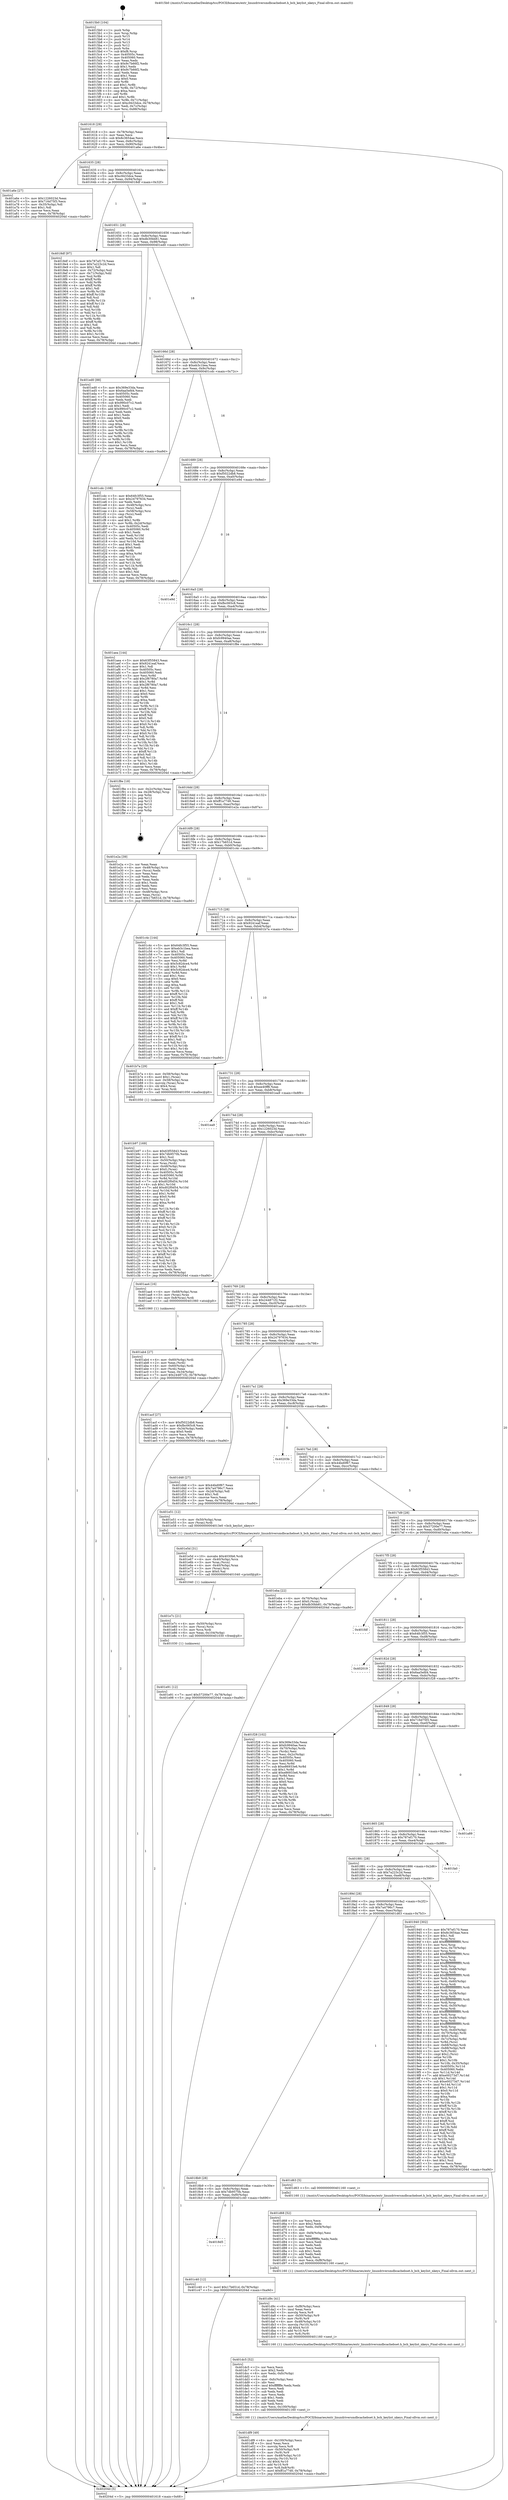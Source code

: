 digraph "0x4015b0" {
  label = "0x4015b0 (/mnt/c/Users/mathe/Desktop/tcc/POCII/binaries/extr_linuxdriversmdbcachebset.h_bch_keylist_nkeys_Final-ollvm.out::main(0))"
  labelloc = "t"
  node[shape=record]

  Entry [label="",width=0.3,height=0.3,shape=circle,fillcolor=black,style=filled]
  "0x401618" [label="{
     0x401618 [29]\l
     | [instrs]\l
     &nbsp;&nbsp;0x401618 \<+3\>: mov -0x78(%rbp),%eax\l
     &nbsp;&nbsp;0x40161b \<+2\>: mov %eax,%ecx\l
     &nbsp;&nbsp;0x40161d \<+6\>: sub $0x8c3654ae,%ecx\l
     &nbsp;&nbsp;0x401623 \<+6\>: mov %eax,-0x8c(%rbp)\l
     &nbsp;&nbsp;0x401629 \<+6\>: mov %ecx,-0x90(%rbp)\l
     &nbsp;&nbsp;0x40162f \<+6\>: je 0000000000401a6e \<main+0x4be\>\l
  }"]
  "0x401a6e" [label="{
     0x401a6e [27]\l
     | [instrs]\l
     &nbsp;&nbsp;0x401a6e \<+5\>: mov $0x1226023d,%eax\l
     &nbsp;&nbsp;0x401a73 \<+5\>: mov $0x716d75f3,%ecx\l
     &nbsp;&nbsp;0x401a78 \<+3\>: mov -0x35(%rbp),%dl\l
     &nbsp;&nbsp;0x401a7b \<+3\>: test $0x1,%dl\l
     &nbsp;&nbsp;0x401a7e \<+3\>: cmovne %ecx,%eax\l
     &nbsp;&nbsp;0x401a81 \<+3\>: mov %eax,-0x78(%rbp)\l
     &nbsp;&nbsp;0x401a84 \<+5\>: jmp 000000000040204d \<main+0xa9d\>\l
  }"]
  "0x401635" [label="{
     0x401635 [28]\l
     | [instrs]\l
     &nbsp;&nbsp;0x401635 \<+5\>: jmp 000000000040163a \<main+0x8a\>\l
     &nbsp;&nbsp;0x40163a \<+6\>: mov -0x8c(%rbp),%eax\l
     &nbsp;&nbsp;0x401640 \<+5\>: sub $0xc9433dce,%eax\l
     &nbsp;&nbsp;0x401645 \<+6\>: mov %eax,-0x94(%rbp)\l
     &nbsp;&nbsp;0x40164b \<+6\>: je 00000000004018df \<main+0x32f\>\l
  }"]
  Exit [label="",width=0.3,height=0.3,shape=circle,fillcolor=black,style=filled,peripheries=2]
  "0x4018df" [label="{
     0x4018df [97]\l
     | [instrs]\l
     &nbsp;&nbsp;0x4018df \<+5\>: mov $0x787ef170,%eax\l
     &nbsp;&nbsp;0x4018e4 \<+5\>: mov $0x7a223c2d,%ecx\l
     &nbsp;&nbsp;0x4018e9 \<+2\>: mov $0x1,%dl\l
     &nbsp;&nbsp;0x4018eb \<+4\>: mov -0x72(%rbp),%sil\l
     &nbsp;&nbsp;0x4018ef \<+4\>: mov -0x71(%rbp),%dil\l
     &nbsp;&nbsp;0x4018f3 \<+3\>: mov %sil,%r8b\l
     &nbsp;&nbsp;0x4018f6 \<+4\>: xor $0xff,%r8b\l
     &nbsp;&nbsp;0x4018fa \<+3\>: mov %dil,%r9b\l
     &nbsp;&nbsp;0x4018fd \<+4\>: xor $0xff,%r9b\l
     &nbsp;&nbsp;0x401901 \<+3\>: xor $0x1,%dl\l
     &nbsp;&nbsp;0x401904 \<+3\>: mov %r8b,%r10b\l
     &nbsp;&nbsp;0x401907 \<+4\>: and $0xff,%r10b\l
     &nbsp;&nbsp;0x40190b \<+3\>: and %dl,%sil\l
     &nbsp;&nbsp;0x40190e \<+3\>: mov %r9b,%r11b\l
     &nbsp;&nbsp;0x401911 \<+4\>: and $0xff,%r11b\l
     &nbsp;&nbsp;0x401915 \<+3\>: and %dl,%dil\l
     &nbsp;&nbsp;0x401918 \<+3\>: or %sil,%r10b\l
     &nbsp;&nbsp;0x40191b \<+3\>: or %dil,%r11b\l
     &nbsp;&nbsp;0x40191e \<+3\>: xor %r11b,%r10b\l
     &nbsp;&nbsp;0x401921 \<+3\>: or %r9b,%r8b\l
     &nbsp;&nbsp;0x401924 \<+4\>: xor $0xff,%r8b\l
     &nbsp;&nbsp;0x401928 \<+3\>: or $0x1,%dl\l
     &nbsp;&nbsp;0x40192b \<+3\>: and %dl,%r8b\l
     &nbsp;&nbsp;0x40192e \<+3\>: or %r8b,%r10b\l
     &nbsp;&nbsp;0x401931 \<+4\>: test $0x1,%r10b\l
     &nbsp;&nbsp;0x401935 \<+3\>: cmovne %ecx,%eax\l
     &nbsp;&nbsp;0x401938 \<+3\>: mov %eax,-0x78(%rbp)\l
     &nbsp;&nbsp;0x40193b \<+5\>: jmp 000000000040204d \<main+0xa9d\>\l
  }"]
  "0x401651" [label="{
     0x401651 [28]\l
     | [instrs]\l
     &nbsp;&nbsp;0x401651 \<+5\>: jmp 0000000000401656 \<main+0xa6\>\l
     &nbsp;&nbsp;0x401656 \<+6\>: mov -0x8c(%rbp),%eax\l
     &nbsp;&nbsp;0x40165c \<+5\>: sub $0xdb30bb81,%eax\l
     &nbsp;&nbsp;0x401661 \<+6\>: mov %eax,-0x98(%rbp)\l
     &nbsp;&nbsp;0x401667 \<+6\>: je 0000000000401ed0 \<main+0x920\>\l
  }"]
  "0x40204d" [label="{
     0x40204d [5]\l
     | [instrs]\l
     &nbsp;&nbsp;0x40204d \<+5\>: jmp 0000000000401618 \<main+0x68\>\l
  }"]
  "0x4015b0" [label="{
     0x4015b0 [104]\l
     | [instrs]\l
     &nbsp;&nbsp;0x4015b0 \<+1\>: push %rbp\l
     &nbsp;&nbsp;0x4015b1 \<+3\>: mov %rsp,%rbp\l
     &nbsp;&nbsp;0x4015b4 \<+2\>: push %r15\l
     &nbsp;&nbsp;0x4015b6 \<+2\>: push %r14\l
     &nbsp;&nbsp;0x4015b8 \<+2\>: push %r13\l
     &nbsp;&nbsp;0x4015ba \<+2\>: push %r12\l
     &nbsp;&nbsp;0x4015bc \<+1\>: push %rbx\l
     &nbsp;&nbsp;0x4015bd \<+7\>: sub $0xf8,%rsp\l
     &nbsp;&nbsp;0x4015c4 \<+7\>: mov 0x40505c,%eax\l
     &nbsp;&nbsp;0x4015cb \<+7\>: mov 0x405060,%ecx\l
     &nbsp;&nbsp;0x4015d2 \<+2\>: mov %eax,%edx\l
     &nbsp;&nbsp;0x4015d4 \<+6\>: sub $0x9c7b66f2,%edx\l
     &nbsp;&nbsp;0x4015da \<+3\>: sub $0x1,%edx\l
     &nbsp;&nbsp;0x4015dd \<+6\>: add $0x9c7b66f2,%edx\l
     &nbsp;&nbsp;0x4015e3 \<+3\>: imul %edx,%eax\l
     &nbsp;&nbsp;0x4015e6 \<+3\>: and $0x1,%eax\l
     &nbsp;&nbsp;0x4015e9 \<+3\>: cmp $0x0,%eax\l
     &nbsp;&nbsp;0x4015ec \<+4\>: sete %r8b\l
     &nbsp;&nbsp;0x4015f0 \<+4\>: and $0x1,%r8b\l
     &nbsp;&nbsp;0x4015f4 \<+4\>: mov %r8b,-0x72(%rbp)\l
     &nbsp;&nbsp;0x4015f8 \<+3\>: cmp $0xa,%ecx\l
     &nbsp;&nbsp;0x4015fb \<+4\>: setl %r8b\l
     &nbsp;&nbsp;0x4015ff \<+4\>: and $0x1,%r8b\l
     &nbsp;&nbsp;0x401603 \<+4\>: mov %r8b,-0x71(%rbp)\l
     &nbsp;&nbsp;0x401607 \<+7\>: movl $0xc9433dce,-0x78(%rbp)\l
     &nbsp;&nbsp;0x40160e \<+3\>: mov %edi,-0x7c(%rbp)\l
     &nbsp;&nbsp;0x401611 \<+7\>: mov %rsi,-0x88(%rbp)\l
  }"]
  "0x401e91" [label="{
     0x401e91 [12]\l
     | [instrs]\l
     &nbsp;&nbsp;0x401e91 \<+7\>: movl $0x57200e77,-0x78(%rbp)\l
     &nbsp;&nbsp;0x401e98 \<+5\>: jmp 000000000040204d \<main+0xa9d\>\l
  }"]
  "0x401ed0" [label="{
     0x401ed0 [88]\l
     | [instrs]\l
     &nbsp;&nbsp;0x401ed0 \<+5\>: mov $0x369e33da,%eax\l
     &nbsp;&nbsp;0x401ed5 \<+5\>: mov $0x6aa5efd4,%ecx\l
     &nbsp;&nbsp;0x401eda \<+7\>: mov 0x40505c,%edx\l
     &nbsp;&nbsp;0x401ee1 \<+7\>: mov 0x405060,%esi\l
     &nbsp;&nbsp;0x401ee8 \<+2\>: mov %edx,%edi\l
     &nbsp;&nbsp;0x401eea \<+6\>: sub $0x990c07c2,%edi\l
     &nbsp;&nbsp;0x401ef0 \<+3\>: sub $0x1,%edi\l
     &nbsp;&nbsp;0x401ef3 \<+6\>: add $0x990c07c2,%edi\l
     &nbsp;&nbsp;0x401ef9 \<+3\>: imul %edi,%edx\l
     &nbsp;&nbsp;0x401efc \<+3\>: and $0x1,%edx\l
     &nbsp;&nbsp;0x401eff \<+3\>: cmp $0x0,%edx\l
     &nbsp;&nbsp;0x401f02 \<+4\>: sete %r8b\l
     &nbsp;&nbsp;0x401f06 \<+3\>: cmp $0xa,%esi\l
     &nbsp;&nbsp;0x401f09 \<+4\>: setl %r9b\l
     &nbsp;&nbsp;0x401f0d \<+3\>: mov %r8b,%r10b\l
     &nbsp;&nbsp;0x401f10 \<+3\>: and %r9b,%r10b\l
     &nbsp;&nbsp;0x401f13 \<+3\>: xor %r9b,%r8b\l
     &nbsp;&nbsp;0x401f16 \<+3\>: or %r8b,%r10b\l
     &nbsp;&nbsp;0x401f19 \<+4\>: test $0x1,%r10b\l
     &nbsp;&nbsp;0x401f1d \<+3\>: cmovne %ecx,%eax\l
     &nbsp;&nbsp;0x401f20 \<+3\>: mov %eax,-0x78(%rbp)\l
     &nbsp;&nbsp;0x401f23 \<+5\>: jmp 000000000040204d \<main+0xa9d\>\l
  }"]
  "0x40166d" [label="{
     0x40166d [28]\l
     | [instrs]\l
     &nbsp;&nbsp;0x40166d \<+5\>: jmp 0000000000401672 \<main+0xc2\>\l
     &nbsp;&nbsp;0x401672 \<+6\>: mov -0x8c(%rbp),%eax\l
     &nbsp;&nbsp;0x401678 \<+5\>: sub $0xeb3c1bea,%eax\l
     &nbsp;&nbsp;0x40167d \<+6\>: mov %eax,-0x9c(%rbp)\l
     &nbsp;&nbsp;0x401683 \<+6\>: je 0000000000401cdc \<main+0x72c\>\l
  }"]
  "0x401e7c" [label="{
     0x401e7c [21]\l
     | [instrs]\l
     &nbsp;&nbsp;0x401e7c \<+4\>: mov -0x50(%rbp),%rcx\l
     &nbsp;&nbsp;0x401e80 \<+3\>: mov (%rcx),%rcx\l
     &nbsp;&nbsp;0x401e83 \<+3\>: mov %rcx,%rdi\l
     &nbsp;&nbsp;0x401e86 \<+6\>: mov %eax,-0x104(%rbp)\l
     &nbsp;&nbsp;0x401e8c \<+5\>: call 0000000000401030 \<free@plt\>\l
     | [calls]\l
     &nbsp;&nbsp;0x401030 \{1\} (unknown)\l
  }"]
  "0x401cdc" [label="{
     0x401cdc [108]\l
     | [instrs]\l
     &nbsp;&nbsp;0x401cdc \<+5\>: mov $0x64fc3f55,%eax\l
     &nbsp;&nbsp;0x401ce1 \<+5\>: mov $0x24797634,%ecx\l
     &nbsp;&nbsp;0x401ce6 \<+2\>: xor %edx,%edx\l
     &nbsp;&nbsp;0x401ce8 \<+4\>: mov -0x48(%rbp),%rsi\l
     &nbsp;&nbsp;0x401cec \<+2\>: mov (%rsi),%edi\l
     &nbsp;&nbsp;0x401cee \<+4\>: mov -0x58(%rbp),%rsi\l
     &nbsp;&nbsp;0x401cf2 \<+2\>: cmp (%rsi),%edi\l
     &nbsp;&nbsp;0x401cf4 \<+4\>: setl %r8b\l
     &nbsp;&nbsp;0x401cf8 \<+4\>: and $0x1,%r8b\l
     &nbsp;&nbsp;0x401cfc \<+4\>: mov %r8b,-0x2d(%rbp)\l
     &nbsp;&nbsp;0x401d00 \<+7\>: mov 0x40505c,%edi\l
     &nbsp;&nbsp;0x401d07 \<+8\>: mov 0x405060,%r9d\l
     &nbsp;&nbsp;0x401d0f \<+3\>: sub $0x1,%edx\l
     &nbsp;&nbsp;0x401d12 \<+3\>: mov %edi,%r10d\l
     &nbsp;&nbsp;0x401d15 \<+3\>: add %edx,%r10d\l
     &nbsp;&nbsp;0x401d18 \<+4\>: imul %r10d,%edi\l
     &nbsp;&nbsp;0x401d1c \<+3\>: and $0x1,%edi\l
     &nbsp;&nbsp;0x401d1f \<+3\>: cmp $0x0,%edi\l
     &nbsp;&nbsp;0x401d22 \<+4\>: sete %r8b\l
     &nbsp;&nbsp;0x401d26 \<+4\>: cmp $0xa,%r9d\l
     &nbsp;&nbsp;0x401d2a \<+4\>: setl %r11b\l
     &nbsp;&nbsp;0x401d2e \<+3\>: mov %r8b,%bl\l
     &nbsp;&nbsp;0x401d31 \<+3\>: and %r11b,%bl\l
     &nbsp;&nbsp;0x401d34 \<+3\>: xor %r11b,%r8b\l
     &nbsp;&nbsp;0x401d37 \<+3\>: or %r8b,%bl\l
     &nbsp;&nbsp;0x401d3a \<+3\>: test $0x1,%bl\l
     &nbsp;&nbsp;0x401d3d \<+3\>: cmovne %ecx,%eax\l
     &nbsp;&nbsp;0x401d40 \<+3\>: mov %eax,-0x78(%rbp)\l
     &nbsp;&nbsp;0x401d43 \<+5\>: jmp 000000000040204d \<main+0xa9d\>\l
  }"]
  "0x401689" [label="{
     0x401689 [28]\l
     | [instrs]\l
     &nbsp;&nbsp;0x401689 \<+5\>: jmp 000000000040168e \<main+0xde\>\l
     &nbsp;&nbsp;0x40168e \<+6\>: mov -0x8c(%rbp),%eax\l
     &nbsp;&nbsp;0x401694 \<+5\>: sub $0xf5022db8,%eax\l
     &nbsp;&nbsp;0x401699 \<+6\>: mov %eax,-0xa0(%rbp)\l
     &nbsp;&nbsp;0x40169f \<+6\>: je 0000000000401e9d \<main+0x8ed\>\l
  }"]
  "0x401e5d" [label="{
     0x401e5d [31]\l
     | [instrs]\l
     &nbsp;&nbsp;0x401e5d \<+10\>: movabs $0x4030b6,%rdi\l
     &nbsp;&nbsp;0x401e67 \<+4\>: mov -0x40(%rbp),%rcx\l
     &nbsp;&nbsp;0x401e6b \<+3\>: mov %rax,(%rcx)\l
     &nbsp;&nbsp;0x401e6e \<+4\>: mov -0x40(%rbp),%rax\l
     &nbsp;&nbsp;0x401e72 \<+3\>: mov (%rax),%rsi\l
     &nbsp;&nbsp;0x401e75 \<+2\>: mov $0x0,%al\l
     &nbsp;&nbsp;0x401e77 \<+5\>: call 0000000000401040 \<printf@plt\>\l
     | [calls]\l
     &nbsp;&nbsp;0x401040 \{1\} (unknown)\l
  }"]
  "0x401e9d" [label="{
     0x401e9d\l
  }", style=dashed]
  "0x4016a5" [label="{
     0x4016a5 [28]\l
     | [instrs]\l
     &nbsp;&nbsp;0x4016a5 \<+5\>: jmp 00000000004016aa \<main+0xfa\>\l
     &nbsp;&nbsp;0x4016aa \<+6\>: mov -0x8c(%rbp),%eax\l
     &nbsp;&nbsp;0x4016b0 \<+5\>: sub $0xfbc065c8,%eax\l
     &nbsp;&nbsp;0x4016b5 \<+6\>: mov %eax,-0xa4(%rbp)\l
     &nbsp;&nbsp;0x4016bb \<+6\>: je 0000000000401aea \<main+0x53a\>\l
  }"]
  "0x401df9" [label="{
     0x401df9 [49]\l
     | [instrs]\l
     &nbsp;&nbsp;0x401df9 \<+6\>: mov -0x100(%rbp),%ecx\l
     &nbsp;&nbsp;0x401dff \<+3\>: imul %eax,%ecx\l
     &nbsp;&nbsp;0x401e02 \<+3\>: movslq %ecx,%r8\l
     &nbsp;&nbsp;0x401e05 \<+4\>: mov -0x50(%rbp),%r9\l
     &nbsp;&nbsp;0x401e09 \<+3\>: mov (%r9),%r9\l
     &nbsp;&nbsp;0x401e0c \<+4\>: mov -0x48(%rbp),%r10\l
     &nbsp;&nbsp;0x401e10 \<+3\>: movslq (%r10),%r10\l
     &nbsp;&nbsp;0x401e13 \<+4\>: shl $0x4,%r10\l
     &nbsp;&nbsp;0x401e17 \<+3\>: add %r10,%r9\l
     &nbsp;&nbsp;0x401e1a \<+4\>: mov %r8,0x8(%r9)\l
     &nbsp;&nbsp;0x401e1e \<+7\>: movl $0xff1a77d0,-0x78(%rbp)\l
     &nbsp;&nbsp;0x401e25 \<+5\>: jmp 000000000040204d \<main+0xa9d\>\l
  }"]
  "0x401aea" [label="{
     0x401aea [144]\l
     | [instrs]\l
     &nbsp;&nbsp;0x401aea \<+5\>: mov $0x63f55843,%eax\l
     &nbsp;&nbsp;0x401aef \<+5\>: mov $0x9241eaf,%ecx\l
     &nbsp;&nbsp;0x401af4 \<+2\>: mov $0x1,%dl\l
     &nbsp;&nbsp;0x401af6 \<+7\>: mov 0x40505c,%esi\l
     &nbsp;&nbsp;0x401afd \<+7\>: mov 0x405060,%edi\l
     &nbsp;&nbsp;0x401b04 \<+3\>: mov %esi,%r8d\l
     &nbsp;&nbsp;0x401b07 \<+7\>: add $0x2f6780a7,%r8d\l
     &nbsp;&nbsp;0x401b0e \<+4\>: sub $0x1,%r8d\l
     &nbsp;&nbsp;0x401b12 \<+7\>: sub $0x2f6780a7,%r8d\l
     &nbsp;&nbsp;0x401b19 \<+4\>: imul %r8d,%esi\l
     &nbsp;&nbsp;0x401b1d \<+3\>: and $0x1,%esi\l
     &nbsp;&nbsp;0x401b20 \<+3\>: cmp $0x0,%esi\l
     &nbsp;&nbsp;0x401b23 \<+4\>: sete %r9b\l
     &nbsp;&nbsp;0x401b27 \<+3\>: cmp $0xa,%edi\l
     &nbsp;&nbsp;0x401b2a \<+4\>: setl %r10b\l
     &nbsp;&nbsp;0x401b2e \<+3\>: mov %r9b,%r11b\l
     &nbsp;&nbsp;0x401b31 \<+4\>: xor $0xff,%r11b\l
     &nbsp;&nbsp;0x401b35 \<+3\>: mov %r10b,%bl\l
     &nbsp;&nbsp;0x401b38 \<+3\>: xor $0xff,%bl\l
     &nbsp;&nbsp;0x401b3b \<+3\>: xor $0x0,%dl\l
     &nbsp;&nbsp;0x401b3e \<+3\>: mov %r11b,%r14b\l
     &nbsp;&nbsp;0x401b41 \<+4\>: and $0x0,%r14b\l
     &nbsp;&nbsp;0x401b45 \<+3\>: and %dl,%r9b\l
     &nbsp;&nbsp;0x401b48 \<+3\>: mov %bl,%r15b\l
     &nbsp;&nbsp;0x401b4b \<+4\>: and $0x0,%r15b\l
     &nbsp;&nbsp;0x401b4f \<+3\>: and %dl,%r10b\l
     &nbsp;&nbsp;0x401b52 \<+3\>: or %r9b,%r14b\l
     &nbsp;&nbsp;0x401b55 \<+3\>: or %r10b,%r15b\l
     &nbsp;&nbsp;0x401b58 \<+3\>: xor %r15b,%r14b\l
     &nbsp;&nbsp;0x401b5b \<+3\>: or %bl,%r11b\l
     &nbsp;&nbsp;0x401b5e \<+4\>: xor $0xff,%r11b\l
     &nbsp;&nbsp;0x401b62 \<+3\>: or $0x0,%dl\l
     &nbsp;&nbsp;0x401b65 \<+3\>: and %dl,%r11b\l
     &nbsp;&nbsp;0x401b68 \<+3\>: or %r11b,%r14b\l
     &nbsp;&nbsp;0x401b6b \<+4\>: test $0x1,%r14b\l
     &nbsp;&nbsp;0x401b6f \<+3\>: cmovne %ecx,%eax\l
     &nbsp;&nbsp;0x401b72 \<+3\>: mov %eax,-0x78(%rbp)\l
     &nbsp;&nbsp;0x401b75 \<+5\>: jmp 000000000040204d \<main+0xa9d\>\l
  }"]
  "0x4016c1" [label="{
     0x4016c1 [28]\l
     | [instrs]\l
     &nbsp;&nbsp;0x4016c1 \<+5\>: jmp 00000000004016c6 \<main+0x116\>\l
     &nbsp;&nbsp;0x4016c6 \<+6\>: mov -0x8c(%rbp),%eax\l
     &nbsp;&nbsp;0x4016cc \<+5\>: sub $0xfc9940ae,%eax\l
     &nbsp;&nbsp;0x4016d1 \<+6\>: mov %eax,-0xa8(%rbp)\l
     &nbsp;&nbsp;0x4016d7 \<+6\>: je 0000000000401f8e \<main+0x9de\>\l
  }"]
  "0x401dc5" [label="{
     0x401dc5 [52]\l
     | [instrs]\l
     &nbsp;&nbsp;0x401dc5 \<+2\>: xor %ecx,%ecx\l
     &nbsp;&nbsp;0x401dc7 \<+5\>: mov $0x2,%edx\l
     &nbsp;&nbsp;0x401dcc \<+6\>: mov %edx,-0xfc(%rbp)\l
     &nbsp;&nbsp;0x401dd2 \<+1\>: cltd\l
     &nbsp;&nbsp;0x401dd3 \<+6\>: mov -0xfc(%rbp),%esi\l
     &nbsp;&nbsp;0x401dd9 \<+2\>: idiv %esi\l
     &nbsp;&nbsp;0x401ddb \<+6\>: imul $0xfffffffe,%edx,%edx\l
     &nbsp;&nbsp;0x401de1 \<+2\>: mov %ecx,%edi\l
     &nbsp;&nbsp;0x401de3 \<+2\>: sub %edx,%edi\l
     &nbsp;&nbsp;0x401de5 \<+2\>: mov %ecx,%edx\l
     &nbsp;&nbsp;0x401de7 \<+3\>: sub $0x1,%edx\l
     &nbsp;&nbsp;0x401dea \<+2\>: add %edx,%edi\l
     &nbsp;&nbsp;0x401dec \<+2\>: sub %edi,%ecx\l
     &nbsp;&nbsp;0x401dee \<+6\>: mov %ecx,-0x100(%rbp)\l
     &nbsp;&nbsp;0x401df4 \<+5\>: call 0000000000401160 \<next_i\>\l
     | [calls]\l
     &nbsp;&nbsp;0x401160 \{1\} (/mnt/c/Users/mathe/Desktop/tcc/POCII/binaries/extr_linuxdriversmdbcachebset.h_bch_keylist_nkeys_Final-ollvm.out::next_i)\l
  }"]
  "0x401f8e" [label="{
     0x401f8e [18]\l
     | [instrs]\l
     &nbsp;&nbsp;0x401f8e \<+3\>: mov -0x2c(%rbp),%eax\l
     &nbsp;&nbsp;0x401f91 \<+4\>: lea -0x28(%rbp),%rsp\l
     &nbsp;&nbsp;0x401f95 \<+1\>: pop %rbx\l
     &nbsp;&nbsp;0x401f96 \<+2\>: pop %r12\l
     &nbsp;&nbsp;0x401f98 \<+2\>: pop %r13\l
     &nbsp;&nbsp;0x401f9a \<+2\>: pop %r14\l
     &nbsp;&nbsp;0x401f9c \<+2\>: pop %r15\l
     &nbsp;&nbsp;0x401f9e \<+1\>: pop %rbp\l
     &nbsp;&nbsp;0x401f9f \<+1\>: ret\l
  }"]
  "0x4016dd" [label="{
     0x4016dd [28]\l
     | [instrs]\l
     &nbsp;&nbsp;0x4016dd \<+5\>: jmp 00000000004016e2 \<main+0x132\>\l
     &nbsp;&nbsp;0x4016e2 \<+6\>: mov -0x8c(%rbp),%eax\l
     &nbsp;&nbsp;0x4016e8 \<+5\>: sub $0xff1a77d0,%eax\l
     &nbsp;&nbsp;0x4016ed \<+6\>: mov %eax,-0xac(%rbp)\l
     &nbsp;&nbsp;0x4016f3 \<+6\>: je 0000000000401e2a \<main+0x87a\>\l
  }"]
  "0x401d9c" [label="{
     0x401d9c [41]\l
     | [instrs]\l
     &nbsp;&nbsp;0x401d9c \<+6\>: mov -0xf8(%rbp),%ecx\l
     &nbsp;&nbsp;0x401da2 \<+3\>: imul %eax,%ecx\l
     &nbsp;&nbsp;0x401da5 \<+3\>: movslq %ecx,%r8\l
     &nbsp;&nbsp;0x401da8 \<+4\>: mov -0x50(%rbp),%r9\l
     &nbsp;&nbsp;0x401dac \<+3\>: mov (%r9),%r9\l
     &nbsp;&nbsp;0x401daf \<+4\>: mov -0x48(%rbp),%r10\l
     &nbsp;&nbsp;0x401db3 \<+3\>: movslq (%r10),%r10\l
     &nbsp;&nbsp;0x401db6 \<+4\>: shl $0x4,%r10\l
     &nbsp;&nbsp;0x401dba \<+3\>: add %r10,%r9\l
     &nbsp;&nbsp;0x401dbd \<+3\>: mov %r8,(%r9)\l
     &nbsp;&nbsp;0x401dc0 \<+5\>: call 0000000000401160 \<next_i\>\l
     | [calls]\l
     &nbsp;&nbsp;0x401160 \{1\} (/mnt/c/Users/mathe/Desktop/tcc/POCII/binaries/extr_linuxdriversmdbcachebset.h_bch_keylist_nkeys_Final-ollvm.out::next_i)\l
  }"]
  "0x401e2a" [label="{
     0x401e2a [39]\l
     | [instrs]\l
     &nbsp;&nbsp;0x401e2a \<+2\>: xor %eax,%eax\l
     &nbsp;&nbsp;0x401e2c \<+4\>: mov -0x48(%rbp),%rcx\l
     &nbsp;&nbsp;0x401e30 \<+2\>: mov (%rcx),%edx\l
     &nbsp;&nbsp;0x401e32 \<+2\>: mov %eax,%esi\l
     &nbsp;&nbsp;0x401e34 \<+2\>: sub %edx,%esi\l
     &nbsp;&nbsp;0x401e36 \<+2\>: mov %eax,%edx\l
     &nbsp;&nbsp;0x401e38 \<+3\>: sub $0x1,%edx\l
     &nbsp;&nbsp;0x401e3b \<+2\>: add %edx,%esi\l
     &nbsp;&nbsp;0x401e3d \<+2\>: sub %esi,%eax\l
     &nbsp;&nbsp;0x401e3f \<+4\>: mov -0x48(%rbp),%rcx\l
     &nbsp;&nbsp;0x401e43 \<+2\>: mov %eax,(%rcx)\l
     &nbsp;&nbsp;0x401e45 \<+7\>: movl $0x17b651d,-0x78(%rbp)\l
     &nbsp;&nbsp;0x401e4c \<+5\>: jmp 000000000040204d \<main+0xa9d\>\l
  }"]
  "0x4016f9" [label="{
     0x4016f9 [28]\l
     | [instrs]\l
     &nbsp;&nbsp;0x4016f9 \<+5\>: jmp 00000000004016fe \<main+0x14e\>\l
     &nbsp;&nbsp;0x4016fe \<+6\>: mov -0x8c(%rbp),%eax\l
     &nbsp;&nbsp;0x401704 \<+5\>: sub $0x17b651d,%eax\l
     &nbsp;&nbsp;0x401709 \<+6\>: mov %eax,-0xb0(%rbp)\l
     &nbsp;&nbsp;0x40170f \<+6\>: je 0000000000401c4c \<main+0x69c\>\l
  }"]
  "0x401d68" [label="{
     0x401d68 [52]\l
     | [instrs]\l
     &nbsp;&nbsp;0x401d68 \<+2\>: xor %ecx,%ecx\l
     &nbsp;&nbsp;0x401d6a \<+5\>: mov $0x2,%edx\l
     &nbsp;&nbsp;0x401d6f \<+6\>: mov %edx,-0xf4(%rbp)\l
     &nbsp;&nbsp;0x401d75 \<+1\>: cltd\l
     &nbsp;&nbsp;0x401d76 \<+6\>: mov -0xf4(%rbp),%esi\l
     &nbsp;&nbsp;0x401d7c \<+2\>: idiv %esi\l
     &nbsp;&nbsp;0x401d7e \<+6\>: imul $0xfffffffe,%edx,%edx\l
     &nbsp;&nbsp;0x401d84 \<+2\>: mov %ecx,%edi\l
     &nbsp;&nbsp;0x401d86 \<+2\>: sub %edx,%edi\l
     &nbsp;&nbsp;0x401d88 \<+2\>: mov %ecx,%edx\l
     &nbsp;&nbsp;0x401d8a \<+3\>: sub $0x1,%edx\l
     &nbsp;&nbsp;0x401d8d \<+2\>: add %edx,%edi\l
     &nbsp;&nbsp;0x401d8f \<+2\>: sub %edi,%ecx\l
     &nbsp;&nbsp;0x401d91 \<+6\>: mov %ecx,-0xf8(%rbp)\l
     &nbsp;&nbsp;0x401d97 \<+5\>: call 0000000000401160 \<next_i\>\l
     | [calls]\l
     &nbsp;&nbsp;0x401160 \{1\} (/mnt/c/Users/mathe/Desktop/tcc/POCII/binaries/extr_linuxdriversmdbcachebset.h_bch_keylist_nkeys_Final-ollvm.out::next_i)\l
  }"]
  "0x401c4c" [label="{
     0x401c4c [144]\l
     | [instrs]\l
     &nbsp;&nbsp;0x401c4c \<+5\>: mov $0x64fc3f55,%eax\l
     &nbsp;&nbsp;0x401c51 \<+5\>: mov $0xeb3c1bea,%ecx\l
     &nbsp;&nbsp;0x401c56 \<+2\>: mov $0x1,%dl\l
     &nbsp;&nbsp;0x401c58 \<+7\>: mov 0x40505c,%esi\l
     &nbsp;&nbsp;0x401c5f \<+7\>: mov 0x405060,%edi\l
     &nbsp;&nbsp;0x401c66 \<+3\>: mov %esi,%r8d\l
     &nbsp;&nbsp;0x401c69 \<+7\>: sub $0x5c82dce4,%r8d\l
     &nbsp;&nbsp;0x401c70 \<+4\>: sub $0x1,%r8d\l
     &nbsp;&nbsp;0x401c74 \<+7\>: add $0x5c82dce4,%r8d\l
     &nbsp;&nbsp;0x401c7b \<+4\>: imul %r8d,%esi\l
     &nbsp;&nbsp;0x401c7f \<+3\>: and $0x1,%esi\l
     &nbsp;&nbsp;0x401c82 \<+3\>: cmp $0x0,%esi\l
     &nbsp;&nbsp;0x401c85 \<+4\>: sete %r9b\l
     &nbsp;&nbsp;0x401c89 \<+3\>: cmp $0xa,%edi\l
     &nbsp;&nbsp;0x401c8c \<+4\>: setl %r10b\l
     &nbsp;&nbsp;0x401c90 \<+3\>: mov %r9b,%r11b\l
     &nbsp;&nbsp;0x401c93 \<+4\>: xor $0xff,%r11b\l
     &nbsp;&nbsp;0x401c97 \<+3\>: mov %r10b,%bl\l
     &nbsp;&nbsp;0x401c9a \<+3\>: xor $0xff,%bl\l
     &nbsp;&nbsp;0x401c9d \<+3\>: xor $0x1,%dl\l
     &nbsp;&nbsp;0x401ca0 \<+3\>: mov %r11b,%r14b\l
     &nbsp;&nbsp;0x401ca3 \<+4\>: and $0xff,%r14b\l
     &nbsp;&nbsp;0x401ca7 \<+3\>: and %dl,%r9b\l
     &nbsp;&nbsp;0x401caa \<+3\>: mov %bl,%r15b\l
     &nbsp;&nbsp;0x401cad \<+4\>: and $0xff,%r15b\l
     &nbsp;&nbsp;0x401cb1 \<+3\>: and %dl,%r10b\l
     &nbsp;&nbsp;0x401cb4 \<+3\>: or %r9b,%r14b\l
     &nbsp;&nbsp;0x401cb7 \<+3\>: or %r10b,%r15b\l
     &nbsp;&nbsp;0x401cba \<+3\>: xor %r15b,%r14b\l
     &nbsp;&nbsp;0x401cbd \<+3\>: or %bl,%r11b\l
     &nbsp;&nbsp;0x401cc0 \<+4\>: xor $0xff,%r11b\l
     &nbsp;&nbsp;0x401cc4 \<+3\>: or $0x1,%dl\l
     &nbsp;&nbsp;0x401cc7 \<+3\>: and %dl,%r11b\l
     &nbsp;&nbsp;0x401cca \<+3\>: or %r11b,%r14b\l
     &nbsp;&nbsp;0x401ccd \<+4\>: test $0x1,%r14b\l
     &nbsp;&nbsp;0x401cd1 \<+3\>: cmovne %ecx,%eax\l
     &nbsp;&nbsp;0x401cd4 \<+3\>: mov %eax,-0x78(%rbp)\l
     &nbsp;&nbsp;0x401cd7 \<+5\>: jmp 000000000040204d \<main+0xa9d\>\l
  }"]
  "0x401715" [label="{
     0x401715 [28]\l
     | [instrs]\l
     &nbsp;&nbsp;0x401715 \<+5\>: jmp 000000000040171a \<main+0x16a\>\l
     &nbsp;&nbsp;0x40171a \<+6\>: mov -0x8c(%rbp),%eax\l
     &nbsp;&nbsp;0x401720 \<+5\>: sub $0x9241eaf,%eax\l
     &nbsp;&nbsp;0x401725 \<+6\>: mov %eax,-0xb4(%rbp)\l
     &nbsp;&nbsp;0x40172b \<+6\>: je 0000000000401b7a \<main+0x5ca\>\l
  }"]
  "0x4018d5" [label="{
     0x4018d5\l
  }", style=dashed]
  "0x401b7a" [label="{
     0x401b7a [29]\l
     | [instrs]\l
     &nbsp;&nbsp;0x401b7a \<+4\>: mov -0x58(%rbp),%rax\l
     &nbsp;&nbsp;0x401b7e \<+6\>: movl $0x1,(%rax)\l
     &nbsp;&nbsp;0x401b84 \<+4\>: mov -0x58(%rbp),%rax\l
     &nbsp;&nbsp;0x401b88 \<+3\>: movslq (%rax),%rax\l
     &nbsp;&nbsp;0x401b8b \<+4\>: shl $0x4,%rax\l
     &nbsp;&nbsp;0x401b8f \<+3\>: mov %rax,%rdi\l
     &nbsp;&nbsp;0x401b92 \<+5\>: call 0000000000401050 \<malloc@plt\>\l
     | [calls]\l
     &nbsp;&nbsp;0x401050 \{1\} (unknown)\l
  }"]
  "0x401731" [label="{
     0x401731 [28]\l
     | [instrs]\l
     &nbsp;&nbsp;0x401731 \<+5\>: jmp 0000000000401736 \<main+0x186\>\l
     &nbsp;&nbsp;0x401736 \<+6\>: mov -0x8c(%rbp),%eax\l
     &nbsp;&nbsp;0x40173c \<+5\>: sub $0xee40ff8,%eax\l
     &nbsp;&nbsp;0x401741 \<+6\>: mov %eax,-0xb8(%rbp)\l
     &nbsp;&nbsp;0x401747 \<+6\>: je 0000000000401ea9 \<main+0x8f9\>\l
  }"]
  "0x401c40" [label="{
     0x401c40 [12]\l
     | [instrs]\l
     &nbsp;&nbsp;0x401c40 \<+7\>: movl $0x17b651d,-0x78(%rbp)\l
     &nbsp;&nbsp;0x401c47 \<+5\>: jmp 000000000040204d \<main+0xa9d\>\l
  }"]
  "0x401ea9" [label="{
     0x401ea9\l
  }", style=dashed]
  "0x40174d" [label="{
     0x40174d [28]\l
     | [instrs]\l
     &nbsp;&nbsp;0x40174d \<+5\>: jmp 0000000000401752 \<main+0x1a2\>\l
     &nbsp;&nbsp;0x401752 \<+6\>: mov -0x8c(%rbp),%eax\l
     &nbsp;&nbsp;0x401758 \<+5\>: sub $0x1226023d,%eax\l
     &nbsp;&nbsp;0x40175d \<+6\>: mov %eax,-0xbc(%rbp)\l
     &nbsp;&nbsp;0x401763 \<+6\>: je 0000000000401aa4 \<main+0x4f4\>\l
  }"]
  "0x4018b9" [label="{
     0x4018b9 [28]\l
     | [instrs]\l
     &nbsp;&nbsp;0x4018b9 \<+5\>: jmp 00000000004018be \<main+0x30e\>\l
     &nbsp;&nbsp;0x4018be \<+6\>: mov -0x8c(%rbp),%eax\l
     &nbsp;&nbsp;0x4018c4 \<+5\>: sub $0x7db9570b,%eax\l
     &nbsp;&nbsp;0x4018c9 \<+6\>: mov %eax,-0xf0(%rbp)\l
     &nbsp;&nbsp;0x4018cf \<+6\>: je 0000000000401c40 \<main+0x690\>\l
  }"]
  "0x401aa4" [label="{
     0x401aa4 [16]\l
     | [instrs]\l
     &nbsp;&nbsp;0x401aa4 \<+4\>: mov -0x68(%rbp),%rax\l
     &nbsp;&nbsp;0x401aa8 \<+3\>: mov (%rax),%rax\l
     &nbsp;&nbsp;0x401aab \<+4\>: mov 0x8(%rax),%rdi\l
     &nbsp;&nbsp;0x401aaf \<+5\>: call 0000000000401060 \<atoi@plt\>\l
     | [calls]\l
     &nbsp;&nbsp;0x401060 \{1\} (unknown)\l
  }"]
  "0x401769" [label="{
     0x401769 [28]\l
     | [instrs]\l
     &nbsp;&nbsp;0x401769 \<+5\>: jmp 000000000040176e \<main+0x1be\>\l
     &nbsp;&nbsp;0x40176e \<+6\>: mov -0x8c(%rbp),%eax\l
     &nbsp;&nbsp;0x401774 \<+5\>: sub $0x244871f2,%eax\l
     &nbsp;&nbsp;0x401779 \<+6\>: mov %eax,-0xc0(%rbp)\l
     &nbsp;&nbsp;0x40177f \<+6\>: je 0000000000401acf \<main+0x51f\>\l
  }"]
  "0x401d63" [label="{
     0x401d63 [5]\l
     | [instrs]\l
     &nbsp;&nbsp;0x401d63 \<+5\>: call 0000000000401160 \<next_i\>\l
     | [calls]\l
     &nbsp;&nbsp;0x401160 \{1\} (/mnt/c/Users/mathe/Desktop/tcc/POCII/binaries/extr_linuxdriversmdbcachebset.h_bch_keylist_nkeys_Final-ollvm.out::next_i)\l
  }"]
  "0x401acf" [label="{
     0x401acf [27]\l
     | [instrs]\l
     &nbsp;&nbsp;0x401acf \<+5\>: mov $0xf5022db8,%eax\l
     &nbsp;&nbsp;0x401ad4 \<+5\>: mov $0xfbc065c8,%ecx\l
     &nbsp;&nbsp;0x401ad9 \<+3\>: mov -0x34(%rbp),%edx\l
     &nbsp;&nbsp;0x401adc \<+3\>: cmp $0x0,%edx\l
     &nbsp;&nbsp;0x401adf \<+3\>: cmove %ecx,%eax\l
     &nbsp;&nbsp;0x401ae2 \<+3\>: mov %eax,-0x78(%rbp)\l
     &nbsp;&nbsp;0x401ae5 \<+5\>: jmp 000000000040204d \<main+0xa9d\>\l
  }"]
  "0x401785" [label="{
     0x401785 [28]\l
     | [instrs]\l
     &nbsp;&nbsp;0x401785 \<+5\>: jmp 000000000040178a \<main+0x1da\>\l
     &nbsp;&nbsp;0x40178a \<+6\>: mov -0x8c(%rbp),%eax\l
     &nbsp;&nbsp;0x401790 \<+5\>: sub $0x24797634,%eax\l
     &nbsp;&nbsp;0x401795 \<+6\>: mov %eax,-0xc4(%rbp)\l
     &nbsp;&nbsp;0x40179b \<+6\>: je 0000000000401d48 \<main+0x798\>\l
  }"]
  "0x401b97" [label="{
     0x401b97 [169]\l
     | [instrs]\l
     &nbsp;&nbsp;0x401b97 \<+5\>: mov $0x63f55843,%ecx\l
     &nbsp;&nbsp;0x401b9c \<+5\>: mov $0x7db9570b,%edx\l
     &nbsp;&nbsp;0x401ba1 \<+3\>: mov $0x1,%sil\l
     &nbsp;&nbsp;0x401ba4 \<+4\>: mov -0x50(%rbp),%rdi\l
     &nbsp;&nbsp;0x401ba8 \<+3\>: mov %rax,(%rdi)\l
     &nbsp;&nbsp;0x401bab \<+4\>: mov -0x48(%rbp),%rax\l
     &nbsp;&nbsp;0x401baf \<+6\>: movl $0x0,(%rax)\l
     &nbsp;&nbsp;0x401bb5 \<+8\>: mov 0x40505c,%r8d\l
     &nbsp;&nbsp;0x401bbd \<+8\>: mov 0x405060,%r9d\l
     &nbsp;&nbsp;0x401bc5 \<+3\>: mov %r8d,%r10d\l
     &nbsp;&nbsp;0x401bc8 \<+7\>: sub $0xd02f0d54,%r10d\l
     &nbsp;&nbsp;0x401bcf \<+4\>: sub $0x1,%r10d\l
     &nbsp;&nbsp;0x401bd3 \<+7\>: add $0xd02f0d54,%r10d\l
     &nbsp;&nbsp;0x401bda \<+4\>: imul %r10d,%r8d\l
     &nbsp;&nbsp;0x401bde \<+4\>: and $0x1,%r8d\l
     &nbsp;&nbsp;0x401be2 \<+4\>: cmp $0x0,%r8d\l
     &nbsp;&nbsp;0x401be6 \<+4\>: sete %r11b\l
     &nbsp;&nbsp;0x401bea \<+4\>: cmp $0xa,%r9d\l
     &nbsp;&nbsp;0x401bee \<+3\>: setl %bl\l
     &nbsp;&nbsp;0x401bf1 \<+3\>: mov %r11b,%r14b\l
     &nbsp;&nbsp;0x401bf4 \<+4\>: xor $0xff,%r14b\l
     &nbsp;&nbsp;0x401bf8 \<+3\>: mov %bl,%r15b\l
     &nbsp;&nbsp;0x401bfb \<+4\>: xor $0xff,%r15b\l
     &nbsp;&nbsp;0x401bff \<+4\>: xor $0x0,%sil\l
     &nbsp;&nbsp;0x401c03 \<+3\>: mov %r14b,%r12b\l
     &nbsp;&nbsp;0x401c06 \<+4\>: and $0x0,%r12b\l
     &nbsp;&nbsp;0x401c0a \<+3\>: and %sil,%r11b\l
     &nbsp;&nbsp;0x401c0d \<+3\>: mov %r15b,%r13b\l
     &nbsp;&nbsp;0x401c10 \<+4\>: and $0x0,%r13b\l
     &nbsp;&nbsp;0x401c14 \<+3\>: and %sil,%bl\l
     &nbsp;&nbsp;0x401c17 \<+3\>: or %r11b,%r12b\l
     &nbsp;&nbsp;0x401c1a \<+3\>: or %bl,%r13b\l
     &nbsp;&nbsp;0x401c1d \<+3\>: xor %r13b,%r12b\l
     &nbsp;&nbsp;0x401c20 \<+3\>: or %r15b,%r14b\l
     &nbsp;&nbsp;0x401c23 \<+4\>: xor $0xff,%r14b\l
     &nbsp;&nbsp;0x401c27 \<+4\>: or $0x0,%sil\l
     &nbsp;&nbsp;0x401c2b \<+3\>: and %sil,%r14b\l
     &nbsp;&nbsp;0x401c2e \<+3\>: or %r14b,%r12b\l
     &nbsp;&nbsp;0x401c31 \<+4\>: test $0x1,%r12b\l
     &nbsp;&nbsp;0x401c35 \<+3\>: cmovne %edx,%ecx\l
     &nbsp;&nbsp;0x401c38 \<+3\>: mov %ecx,-0x78(%rbp)\l
     &nbsp;&nbsp;0x401c3b \<+5\>: jmp 000000000040204d \<main+0xa9d\>\l
  }"]
  "0x401d48" [label="{
     0x401d48 [27]\l
     | [instrs]\l
     &nbsp;&nbsp;0x401d48 \<+5\>: mov $0x44bd0f67,%eax\l
     &nbsp;&nbsp;0x401d4d \<+5\>: mov $0x7a4796c7,%ecx\l
     &nbsp;&nbsp;0x401d52 \<+3\>: mov -0x2d(%rbp),%dl\l
     &nbsp;&nbsp;0x401d55 \<+3\>: test $0x1,%dl\l
     &nbsp;&nbsp;0x401d58 \<+3\>: cmovne %ecx,%eax\l
     &nbsp;&nbsp;0x401d5b \<+3\>: mov %eax,-0x78(%rbp)\l
     &nbsp;&nbsp;0x401d5e \<+5\>: jmp 000000000040204d \<main+0xa9d\>\l
  }"]
  "0x4017a1" [label="{
     0x4017a1 [28]\l
     | [instrs]\l
     &nbsp;&nbsp;0x4017a1 \<+5\>: jmp 00000000004017a6 \<main+0x1f6\>\l
     &nbsp;&nbsp;0x4017a6 \<+6\>: mov -0x8c(%rbp),%eax\l
     &nbsp;&nbsp;0x4017ac \<+5\>: sub $0x369e33da,%eax\l
     &nbsp;&nbsp;0x4017b1 \<+6\>: mov %eax,-0xc8(%rbp)\l
     &nbsp;&nbsp;0x4017b7 \<+6\>: je 000000000040203b \<main+0xa8b\>\l
  }"]
  "0x401ab4" [label="{
     0x401ab4 [27]\l
     | [instrs]\l
     &nbsp;&nbsp;0x401ab4 \<+4\>: mov -0x60(%rbp),%rdi\l
     &nbsp;&nbsp;0x401ab8 \<+2\>: mov %eax,(%rdi)\l
     &nbsp;&nbsp;0x401aba \<+4\>: mov -0x60(%rbp),%rdi\l
     &nbsp;&nbsp;0x401abe \<+2\>: mov (%rdi),%eax\l
     &nbsp;&nbsp;0x401ac0 \<+3\>: mov %eax,-0x34(%rbp)\l
     &nbsp;&nbsp;0x401ac3 \<+7\>: movl $0x244871f2,-0x78(%rbp)\l
     &nbsp;&nbsp;0x401aca \<+5\>: jmp 000000000040204d \<main+0xa9d\>\l
  }"]
  "0x40203b" [label="{
     0x40203b\l
  }", style=dashed]
  "0x4017bd" [label="{
     0x4017bd [28]\l
     | [instrs]\l
     &nbsp;&nbsp;0x4017bd \<+5\>: jmp 00000000004017c2 \<main+0x212\>\l
     &nbsp;&nbsp;0x4017c2 \<+6\>: mov -0x8c(%rbp),%eax\l
     &nbsp;&nbsp;0x4017c8 \<+5\>: sub $0x44bd0f67,%eax\l
     &nbsp;&nbsp;0x4017cd \<+6\>: mov %eax,-0xcc(%rbp)\l
     &nbsp;&nbsp;0x4017d3 \<+6\>: je 0000000000401e51 \<main+0x8a1\>\l
  }"]
  "0x40189d" [label="{
     0x40189d [28]\l
     | [instrs]\l
     &nbsp;&nbsp;0x40189d \<+5\>: jmp 00000000004018a2 \<main+0x2f2\>\l
     &nbsp;&nbsp;0x4018a2 \<+6\>: mov -0x8c(%rbp),%eax\l
     &nbsp;&nbsp;0x4018a8 \<+5\>: sub $0x7a4796c7,%eax\l
     &nbsp;&nbsp;0x4018ad \<+6\>: mov %eax,-0xec(%rbp)\l
     &nbsp;&nbsp;0x4018b3 \<+6\>: je 0000000000401d63 \<main+0x7b3\>\l
  }"]
  "0x401e51" [label="{
     0x401e51 [12]\l
     | [instrs]\l
     &nbsp;&nbsp;0x401e51 \<+4\>: mov -0x50(%rbp),%rax\l
     &nbsp;&nbsp;0x401e55 \<+3\>: mov (%rax),%rdi\l
     &nbsp;&nbsp;0x401e58 \<+5\>: call 00000000004013e0 \<bch_keylist_nkeys\>\l
     | [calls]\l
     &nbsp;&nbsp;0x4013e0 \{1\} (/mnt/c/Users/mathe/Desktop/tcc/POCII/binaries/extr_linuxdriversmdbcachebset.h_bch_keylist_nkeys_Final-ollvm.out::bch_keylist_nkeys)\l
  }"]
  "0x4017d9" [label="{
     0x4017d9 [28]\l
     | [instrs]\l
     &nbsp;&nbsp;0x4017d9 \<+5\>: jmp 00000000004017de \<main+0x22e\>\l
     &nbsp;&nbsp;0x4017de \<+6\>: mov -0x8c(%rbp),%eax\l
     &nbsp;&nbsp;0x4017e4 \<+5\>: sub $0x57200e77,%eax\l
     &nbsp;&nbsp;0x4017e9 \<+6\>: mov %eax,-0xd0(%rbp)\l
     &nbsp;&nbsp;0x4017ef \<+6\>: je 0000000000401eba \<main+0x90a\>\l
  }"]
  "0x401940" [label="{
     0x401940 [302]\l
     | [instrs]\l
     &nbsp;&nbsp;0x401940 \<+5\>: mov $0x787ef170,%eax\l
     &nbsp;&nbsp;0x401945 \<+5\>: mov $0x8c3654ae,%ecx\l
     &nbsp;&nbsp;0x40194a \<+2\>: mov $0x1,%dl\l
     &nbsp;&nbsp;0x40194c \<+3\>: mov %rsp,%rsi\l
     &nbsp;&nbsp;0x40194f \<+4\>: add $0xfffffffffffffff0,%rsi\l
     &nbsp;&nbsp;0x401953 \<+3\>: mov %rsi,%rsp\l
     &nbsp;&nbsp;0x401956 \<+4\>: mov %rsi,-0x70(%rbp)\l
     &nbsp;&nbsp;0x40195a \<+3\>: mov %rsp,%rsi\l
     &nbsp;&nbsp;0x40195d \<+4\>: add $0xfffffffffffffff0,%rsi\l
     &nbsp;&nbsp;0x401961 \<+3\>: mov %rsi,%rsp\l
     &nbsp;&nbsp;0x401964 \<+3\>: mov %rsp,%rdi\l
     &nbsp;&nbsp;0x401967 \<+4\>: add $0xfffffffffffffff0,%rdi\l
     &nbsp;&nbsp;0x40196b \<+3\>: mov %rdi,%rsp\l
     &nbsp;&nbsp;0x40196e \<+4\>: mov %rdi,-0x68(%rbp)\l
     &nbsp;&nbsp;0x401972 \<+3\>: mov %rsp,%rdi\l
     &nbsp;&nbsp;0x401975 \<+4\>: add $0xfffffffffffffff0,%rdi\l
     &nbsp;&nbsp;0x401979 \<+3\>: mov %rdi,%rsp\l
     &nbsp;&nbsp;0x40197c \<+4\>: mov %rdi,-0x60(%rbp)\l
     &nbsp;&nbsp;0x401980 \<+3\>: mov %rsp,%rdi\l
     &nbsp;&nbsp;0x401983 \<+4\>: add $0xfffffffffffffff0,%rdi\l
     &nbsp;&nbsp;0x401987 \<+3\>: mov %rdi,%rsp\l
     &nbsp;&nbsp;0x40198a \<+4\>: mov %rdi,-0x58(%rbp)\l
     &nbsp;&nbsp;0x40198e \<+3\>: mov %rsp,%rdi\l
     &nbsp;&nbsp;0x401991 \<+4\>: add $0xfffffffffffffff0,%rdi\l
     &nbsp;&nbsp;0x401995 \<+3\>: mov %rdi,%rsp\l
     &nbsp;&nbsp;0x401998 \<+4\>: mov %rdi,-0x50(%rbp)\l
     &nbsp;&nbsp;0x40199c \<+3\>: mov %rsp,%rdi\l
     &nbsp;&nbsp;0x40199f \<+4\>: add $0xfffffffffffffff0,%rdi\l
     &nbsp;&nbsp;0x4019a3 \<+3\>: mov %rdi,%rsp\l
     &nbsp;&nbsp;0x4019a6 \<+4\>: mov %rdi,-0x48(%rbp)\l
     &nbsp;&nbsp;0x4019aa \<+3\>: mov %rsp,%rdi\l
     &nbsp;&nbsp;0x4019ad \<+4\>: add $0xfffffffffffffff0,%rdi\l
     &nbsp;&nbsp;0x4019b1 \<+3\>: mov %rdi,%rsp\l
     &nbsp;&nbsp;0x4019b4 \<+4\>: mov %rdi,-0x40(%rbp)\l
     &nbsp;&nbsp;0x4019b8 \<+4\>: mov -0x70(%rbp),%rdi\l
     &nbsp;&nbsp;0x4019bc \<+6\>: movl $0x0,(%rdi)\l
     &nbsp;&nbsp;0x4019c2 \<+4\>: mov -0x7c(%rbp),%r8d\l
     &nbsp;&nbsp;0x4019c6 \<+3\>: mov %r8d,(%rsi)\l
     &nbsp;&nbsp;0x4019c9 \<+4\>: mov -0x68(%rbp),%rdi\l
     &nbsp;&nbsp;0x4019cd \<+7\>: mov -0x88(%rbp),%r9\l
     &nbsp;&nbsp;0x4019d4 \<+3\>: mov %r9,(%rdi)\l
     &nbsp;&nbsp;0x4019d7 \<+3\>: cmpl $0x2,(%rsi)\l
     &nbsp;&nbsp;0x4019da \<+4\>: setne %r10b\l
     &nbsp;&nbsp;0x4019de \<+4\>: and $0x1,%r10b\l
     &nbsp;&nbsp;0x4019e2 \<+4\>: mov %r10b,-0x35(%rbp)\l
     &nbsp;&nbsp;0x4019e6 \<+8\>: mov 0x40505c,%r11d\l
     &nbsp;&nbsp;0x4019ee \<+7\>: mov 0x405060,%ebx\l
     &nbsp;&nbsp;0x4019f5 \<+3\>: mov %r11d,%r14d\l
     &nbsp;&nbsp;0x4019f8 \<+7\>: add $0xe00273d7,%r14d\l
     &nbsp;&nbsp;0x4019ff \<+4\>: sub $0x1,%r14d\l
     &nbsp;&nbsp;0x401a03 \<+7\>: sub $0xe00273d7,%r14d\l
     &nbsp;&nbsp;0x401a0a \<+4\>: imul %r14d,%r11d\l
     &nbsp;&nbsp;0x401a0e \<+4\>: and $0x1,%r11d\l
     &nbsp;&nbsp;0x401a12 \<+4\>: cmp $0x0,%r11d\l
     &nbsp;&nbsp;0x401a16 \<+4\>: sete %r10b\l
     &nbsp;&nbsp;0x401a1a \<+3\>: cmp $0xa,%ebx\l
     &nbsp;&nbsp;0x401a1d \<+4\>: setl %r15b\l
     &nbsp;&nbsp;0x401a21 \<+3\>: mov %r10b,%r12b\l
     &nbsp;&nbsp;0x401a24 \<+4\>: xor $0xff,%r12b\l
     &nbsp;&nbsp;0x401a28 \<+3\>: mov %r15b,%r13b\l
     &nbsp;&nbsp;0x401a2b \<+4\>: xor $0xff,%r13b\l
     &nbsp;&nbsp;0x401a2f \<+3\>: xor $0x1,%dl\l
     &nbsp;&nbsp;0x401a32 \<+3\>: mov %r12b,%sil\l
     &nbsp;&nbsp;0x401a35 \<+4\>: and $0xff,%sil\l
     &nbsp;&nbsp;0x401a39 \<+3\>: and %dl,%r10b\l
     &nbsp;&nbsp;0x401a3c \<+3\>: mov %r13b,%dil\l
     &nbsp;&nbsp;0x401a3f \<+4\>: and $0xff,%dil\l
     &nbsp;&nbsp;0x401a43 \<+3\>: and %dl,%r15b\l
     &nbsp;&nbsp;0x401a46 \<+3\>: or %r10b,%sil\l
     &nbsp;&nbsp;0x401a49 \<+3\>: or %r15b,%dil\l
     &nbsp;&nbsp;0x401a4c \<+3\>: xor %dil,%sil\l
     &nbsp;&nbsp;0x401a4f \<+3\>: or %r13b,%r12b\l
     &nbsp;&nbsp;0x401a52 \<+4\>: xor $0xff,%r12b\l
     &nbsp;&nbsp;0x401a56 \<+3\>: or $0x1,%dl\l
     &nbsp;&nbsp;0x401a59 \<+3\>: and %dl,%r12b\l
     &nbsp;&nbsp;0x401a5c \<+3\>: or %r12b,%sil\l
     &nbsp;&nbsp;0x401a5f \<+4\>: test $0x1,%sil\l
     &nbsp;&nbsp;0x401a63 \<+3\>: cmovne %ecx,%eax\l
     &nbsp;&nbsp;0x401a66 \<+3\>: mov %eax,-0x78(%rbp)\l
     &nbsp;&nbsp;0x401a69 \<+5\>: jmp 000000000040204d \<main+0xa9d\>\l
  }"]
  "0x401eba" [label="{
     0x401eba [22]\l
     | [instrs]\l
     &nbsp;&nbsp;0x401eba \<+4\>: mov -0x70(%rbp),%rax\l
     &nbsp;&nbsp;0x401ebe \<+6\>: movl $0x0,(%rax)\l
     &nbsp;&nbsp;0x401ec4 \<+7\>: movl $0xdb30bb81,-0x78(%rbp)\l
     &nbsp;&nbsp;0x401ecb \<+5\>: jmp 000000000040204d \<main+0xa9d\>\l
  }"]
  "0x4017f5" [label="{
     0x4017f5 [28]\l
     | [instrs]\l
     &nbsp;&nbsp;0x4017f5 \<+5\>: jmp 00000000004017fa \<main+0x24a\>\l
     &nbsp;&nbsp;0x4017fa \<+6\>: mov -0x8c(%rbp),%eax\l
     &nbsp;&nbsp;0x401800 \<+5\>: sub $0x63f55843,%eax\l
     &nbsp;&nbsp;0x401805 \<+6\>: mov %eax,-0xd4(%rbp)\l
     &nbsp;&nbsp;0x40180b \<+6\>: je 0000000000401fdf \<main+0xa2f\>\l
  }"]
  "0x401881" [label="{
     0x401881 [28]\l
     | [instrs]\l
     &nbsp;&nbsp;0x401881 \<+5\>: jmp 0000000000401886 \<main+0x2d6\>\l
     &nbsp;&nbsp;0x401886 \<+6\>: mov -0x8c(%rbp),%eax\l
     &nbsp;&nbsp;0x40188c \<+5\>: sub $0x7a223c2d,%eax\l
     &nbsp;&nbsp;0x401891 \<+6\>: mov %eax,-0xe8(%rbp)\l
     &nbsp;&nbsp;0x401897 \<+6\>: je 0000000000401940 \<main+0x390\>\l
  }"]
  "0x401fdf" [label="{
     0x401fdf\l
  }", style=dashed]
  "0x401811" [label="{
     0x401811 [28]\l
     | [instrs]\l
     &nbsp;&nbsp;0x401811 \<+5\>: jmp 0000000000401816 \<main+0x266\>\l
     &nbsp;&nbsp;0x401816 \<+6\>: mov -0x8c(%rbp),%eax\l
     &nbsp;&nbsp;0x40181c \<+5\>: sub $0x64fc3f55,%eax\l
     &nbsp;&nbsp;0x401821 \<+6\>: mov %eax,-0xd8(%rbp)\l
     &nbsp;&nbsp;0x401827 \<+6\>: je 0000000000402019 \<main+0xa69\>\l
  }"]
  "0x401fa0" [label="{
     0x401fa0\l
  }", style=dashed]
  "0x402019" [label="{
     0x402019\l
  }", style=dashed]
  "0x40182d" [label="{
     0x40182d [28]\l
     | [instrs]\l
     &nbsp;&nbsp;0x40182d \<+5\>: jmp 0000000000401832 \<main+0x282\>\l
     &nbsp;&nbsp;0x401832 \<+6\>: mov -0x8c(%rbp),%eax\l
     &nbsp;&nbsp;0x401838 \<+5\>: sub $0x6aa5efd4,%eax\l
     &nbsp;&nbsp;0x40183d \<+6\>: mov %eax,-0xdc(%rbp)\l
     &nbsp;&nbsp;0x401843 \<+6\>: je 0000000000401f28 \<main+0x978\>\l
  }"]
  "0x401865" [label="{
     0x401865 [28]\l
     | [instrs]\l
     &nbsp;&nbsp;0x401865 \<+5\>: jmp 000000000040186a \<main+0x2ba\>\l
     &nbsp;&nbsp;0x40186a \<+6\>: mov -0x8c(%rbp),%eax\l
     &nbsp;&nbsp;0x401870 \<+5\>: sub $0x787ef170,%eax\l
     &nbsp;&nbsp;0x401875 \<+6\>: mov %eax,-0xe4(%rbp)\l
     &nbsp;&nbsp;0x40187b \<+6\>: je 0000000000401fa0 \<main+0x9f0\>\l
  }"]
  "0x401f28" [label="{
     0x401f28 [102]\l
     | [instrs]\l
     &nbsp;&nbsp;0x401f28 \<+5\>: mov $0x369e33da,%eax\l
     &nbsp;&nbsp;0x401f2d \<+5\>: mov $0xfc9940ae,%ecx\l
     &nbsp;&nbsp;0x401f32 \<+4\>: mov -0x70(%rbp),%rdx\l
     &nbsp;&nbsp;0x401f36 \<+2\>: mov (%rdx),%esi\l
     &nbsp;&nbsp;0x401f38 \<+3\>: mov %esi,-0x2c(%rbp)\l
     &nbsp;&nbsp;0x401f3b \<+7\>: mov 0x40505c,%esi\l
     &nbsp;&nbsp;0x401f42 \<+7\>: mov 0x405060,%edi\l
     &nbsp;&nbsp;0x401f49 \<+3\>: mov %esi,%r8d\l
     &nbsp;&nbsp;0x401f4c \<+7\>: sub $0xe86933e6,%r8d\l
     &nbsp;&nbsp;0x401f53 \<+4\>: sub $0x1,%r8d\l
     &nbsp;&nbsp;0x401f57 \<+7\>: add $0xe86933e6,%r8d\l
     &nbsp;&nbsp;0x401f5e \<+4\>: imul %r8d,%esi\l
     &nbsp;&nbsp;0x401f62 \<+3\>: and $0x1,%esi\l
     &nbsp;&nbsp;0x401f65 \<+3\>: cmp $0x0,%esi\l
     &nbsp;&nbsp;0x401f68 \<+4\>: sete %r9b\l
     &nbsp;&nbsp;0x401f6c \<+3\>: cmp $0xa,%edi\l
     &nbsp;&nbsp;0x401f6f \<+4\>: setl %r10b\l
     &nbsp;&nbsp;0x401f73 \<+3\>: mov %r9b,%r11b\l
     &nbsp;&nbsp;0x401f76 \<+3\>: and %r10b,%r11b\l
     &nbsp;&nbsp;0x401f79 \<+3\>: xor %r10b,%r9b\l
     &nbsp;&nbsp;0x401f7c \<+3\>: or %r9b,%r11b\l
     &nbsp;&nbsp;0x401f7f \<+4\>: test $0x1,%r11b\l
     &nbsp;&nbsp;0x401f83 \<+3\>: cmovne %ecx,%eax\l
     &nbsp;&nbsp;0x401f86 \<+3\>: mov %eax,-0x78(%rbp)\l
     &nbsp;&nbsp;0x401f89 \<+5\>: jmp 000000000040204d \<main+0xa9d\>\l
  }"]
  "0x401849" [label="{
     0x401849 [28]\l
     | [instrs]\l
     &nbsp;&nbsp;0x401849 \<+5\>: jmp 000000000040184e \<main+0x29e\>\l
     &nbsp;&nbsp;0x40184e \<+6\>: mov -0x8c(%rbp),%eax\l
     &nbsp;&nbsp;0x401854 \<+5\>: sub $0x716d75f3,%eax\l
     &nbsp;&nbsp;0x401859 \<+6\>: mov %eax,-0xe0(%rbp)\l
     &nbsp;&nbsp;0x40185f \<+6\>: je 0000000000401a89 \<main+0x4d9\>\l
  }"]
  "0x401a89" [label="{
     0x401a89\l
  }", style=dashed]
  Entry -> "0x4015b0" [label=" 1"]
  "0x401618" -> "0x401a6e" [label=" 1"]
  "0x401618" -> "0x401635" [label=" 20"]
  "0x401f8e" -> Exit [label=" 1"]
  "0x401635" -> "0x4018df" [label=" 1"]
  "0x401635" -> "0x401651" [label=" 19"]
  "0x4018df" -> "0x40204d" [label=" 1"]
  "0x4015b0" -> "0x401618" [label=" 1"]
  "0x40204d" -> "0x401618" [label=" 20"]
  "0x401f28" -> "0x40204d" [label=" 1"]
  "0x401651" -> "0x401ed0" [label=" 1"]
  "0x401651" -> "0x40166d" [label=" 18"]
  "0x401ed0" -> "0x40204d" [label=" 1"]
  "0x40166d" -> "0x401cdc" [label=" 2"]
  "0x40166d" -> "0x401689" [label=" 16"]
  "0x401eba" -> "0x40204d" [label=" 1"]
  "0x401689" -> "0x401e9d" [label=" 0"]
  "0x401689" -> "0x4016a5" [label=" 16"]
  "0x401e91" -> "0x40204d" [label=" 1"]
  "0x4016a5" -> "0x401aea" [label=" 1"]
  "0x4016a5" -> "0x4016c1" [label=" 15"]
  "0x401e7c" -> "0x401e91" [label=" 1"]
  "0x4016c1" -> "0x401f8e" [label=" 1"]
  "0x4016c1" -> "0x4016dd" [label=" 14"]
  "0x401e5d" -> "0x401e7c" [label=" 1"]
  "0x4016dd" -> "0x401e2a" [label=" 1"]
  "0x4016dd" -> "0x4016f9" [label=" 13"]
  "0x401e51" -> "0x401e5d" [label=" 1"]
  "0x4016f9" -> "0x401c4c" [label=" 2"]
  "0x4016f9" -> "0x401715" [label=" 11"]
  "0x401e2a" -> "0x40204d" [label=" 1"]
  "0x401715" -> "0x401b7a" [label=" 1"]
  "0x401715" -> "0x401731" [label=" 10"]
  "0x401df9" -> "0x40204d" [label=" 1"]
  "0x401731" -> "0x401ea9" [label=" 0"]
  "0x401731" -> "0x40174d" [label=" 10"]
  "0x401dc5" -> "0x401df9" [label=" 1"]
  "0x40174d" -> "0x401aa4" [label=" 1"]
  "0x40174d" -> "0x401769" [label=" 9"]
  "0x401d68" -> "0x401d9c" [label=" 1"]
  "0x401769" -> "0x401acf" [label=" 1"]
  "0x401769" -> "0x401785" [label=" 8"]
  "0x401d63" -> "0x401d68" [label=" 1"]
  "0x401785" -> "0x401d48" [label=" 2"]
  "0x401785" -> "0x4017a1" [label=" 6"]
  "0x401cdc" -> "0x40204d" [label=" 2"]
  "0x4017a1" -> "0x40203b" [label=" 0"]
  "0x4017a1" -> "0x4017bd" [label=" 6"]
  "0x401c4c" -> "0x40204d" [label=" 2"]
  "0x4017bd" -> "0x401e51" [label=" 1"]
  "0x4017bd" -> "0x4017d9" [label=" 5"]
  "0x4018b9" -> "0x4018d5" [label=" 0"]
  "0x4017d9" -> "0x401eba" [label=" 1"]
  "0x4017d9" -> "0x4017f5" [label=" 4"]
  "0x4018b9" -> "0x401c40" [label=" 1"]
  "0x4017f5" -> "0x401fdf" [label=" 0"]
  "0x4017f5" -> "0x401811" [label=" 4"]
  "0x40189d" -> "0x4018b9" [label=" 1"]
  "0x401811" -> "0x402019" [label=" 0"]
  "0x401811" -> "0x40182d" [label=" 4"]
  "0x40189d" -> "0x401d63" [label=" 1"]
  "0x40182d" -> "0x401f28" [label=" 1"]
  "0x40182d" -> "0x401849" [label=" 3"]
  "0x401b97" -> "0x40204d" [label=" 1"]
  "0x401849" -> "0x401a89" [label=" 0"]
  "0x401849" -> "0x401865" [label=" 3"]
  "0x401d48" -> "0x40204d" [label=" 2"]
  "0x401865" -> "0x401fa0" [label=" 0"]
  "0x401865" -> "0x401881" [label=" 3"]
  "0x401d9c" -> "0x401dc5" [label=" 1"]
  "0x401881" -> "0x401940" [label=" 1"]
  "0x401881" -> "0x40189d" [label=" 2"]
  "0x401c40" -> "0x40204d" [label=" 1"]
  "0x401940" -> "0x40204d" [label=" 1"]
  "0x401a6e" -> "0x40204d" [label=" 1"]
  "0x401aa4" -> "0x401ab4" [label=" 1"]
  "0x401ab4" -> "0x40204d" [label=" 1"]
  "0x401acf" -> "0x40204d" [label=" 1"]
  "0x401aea" -> "0x40204d" [label=" 1"]
  "0x401b7a" -> "0x401b97" [label=" 1"]
}
